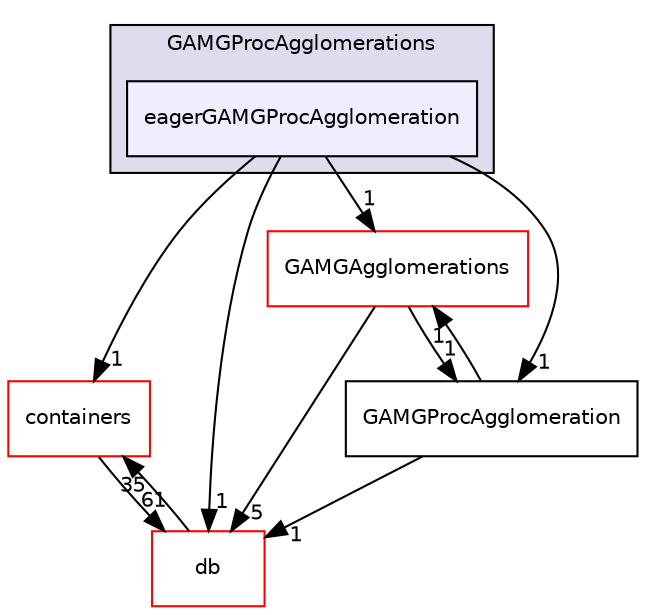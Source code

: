digraph "src/OpenFOAM/matrices/lduMatrix/solvers/GAMG/GAMGProcAgglomerations/eagerGAMGProcAgglomeration" {
  bgcolor=transparent;
  compound=true
  node [ fontsize="10", fontname="Helvetica"];
  edge [ labelfontsize="10", labelfontname="Helvetica"];
  subgraph clusterdir_e29b5ea92f1450a27f449a4b2bdeb476 {
    graph [ bgcolor="#ddddee", pencolor="black", label="GAMGProcAgglomerations" fontname="Helvetica", fontsize="10", URL="dir_e29b5ea92f1450a27f449a4b2bdeb476.html"]
  dir_80e694b313299ad86ccb2f8452babd30 [shape=box, label="eagerGAMGProcAgglomeration", style="filled", fillcolor="#eeeeff", pencolor="black", URL="dir_80e694b313299ad86ccb2f8452babd30.html"];
  }
  dir_19d0872053bde092be81d7fe3f56cbf7 [shape=box label="containers" color="red" URL="dir_19d0872053bde092be81d7fe3f56cbf7.html"];
  dir_63c634f7a7cfd679ac26c67fb30fc32f [shape=box label="db" color="red" URL="dir_63c634f7a7cfd679ac26c67fb30fc32f.html"];
  dir_a924fc5b9b02d4bfaf9b6fb6bcc671ab [shape=box label="GAMGAgglomerations" color="red" URL="dir_a924fc5b9b02d4bfaf9b6fb6bcc671ab.html"];
  dir_2b2cbd6f594ace38cc4e761ea843eebc [shape=box label="GAMGProcAgglomeration" URL="dir_2b2cbd6f594ace38cc4e761ea843eebc.html"];
  dir_19d0872053bde092be81d7fe3f56cbf7->dir_63c634f7a7cfd679ac26c67fb30fc32f [headlabel="61", labeldistance=1.5 headhref="dir_001897_001948.html"];
  dir_80e694b313299ad86ccb2f8452babd30->dir_19d0872053bde092be81d7fe3f56cbf7 [headlabel="1", labeldistance=1.5 headhref="dir_002178_001897.html"];
  dir_80e694b313299ad86ccb2f8452babd30->dir_63c634f7a7cfd679ac26c67fb30fc32f [headlabel="1", labeldistance=1.5 headhref="dir_002178_001948.html"];
  dir_80e694b313299ad86ccb2f8452babd30->dir_a924fc5b9b02d4bfaf9b6fb6bcc671ab [headlabel="1", labeldistance=1.5 headhref="dir_002178_002172.html"];
  dir_80e694b313299ad86ccb2f8452babd30->dir_2b2cbd6f594ace38cc4e761ea843eebc [headlabel="1", labeldistance=1.5 headhref="dir_002178_002179.html"];
  dir_63c634f7a7cfd679ac26c67fb30fc32f->dir_19d0872053bde092be81d7fe3f56cbf7 [headlabel="35", labeldistance=1.5 headhref="dir_001948_001897.html"];
  dir_a924fc5b9b02d4bfaf9b6fb6bcc671ab->dir_63c634f7a7cfd679ac26c67fb30fc32f [headlabel="5", labeldistance=1.5 headhref="dir_002172_001948.html"];
  dir_a924fc5b9b02d4bfaf9b6fb6bcc671ab->dir_2b2cbd6f594ace38cc4e761ea843eebc [headlabel="1", labeldistance=1.5 headhref="dir_002172_002179.html"];
  dir_2b2cbd6f594ace38cc4e761ea843eebc->dir_63c634f7a7cfd679ac26c67fb30fc32f [headlabel="1", labeldistance=1.5 headhref="dir_002179_001948.html"];
  dir_2b2cbd6f594ace38cc4e761ea843eebc->dir_a924fc5b9b02d4bfaf9b6fb6bcc671ab [headlabel="1", labeldistance=1.5 headhref="dir_002179_002172.html"];
}
